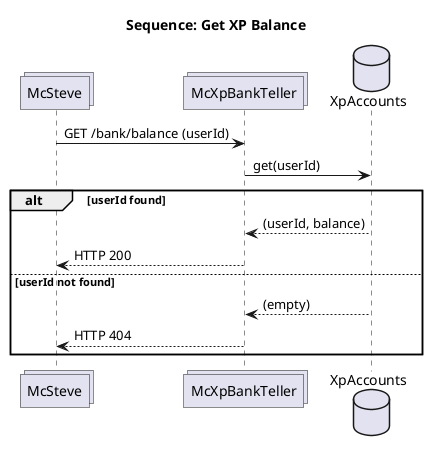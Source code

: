 @startuml sequence_get-balance

title Sequence: Get XP Balance

collections McSteve
collections McXpBankTeller
database XpAccounts

McSteve -> McXpBankTeller: GET /bank/balance (userId)
McXpBankTeller -> XpAccounts: get(userId)
alt userId found
    McXpBankTeller <-- XpAccounts: (userId, balance)
    McSteve <-- McXpBankTeller: HTTP 200
else userId not found
    McXpBankTeller <-- XpAccounts: (empty)
    McSteve <-- McXpBankTeller: HTTP 404
end
@enduml
